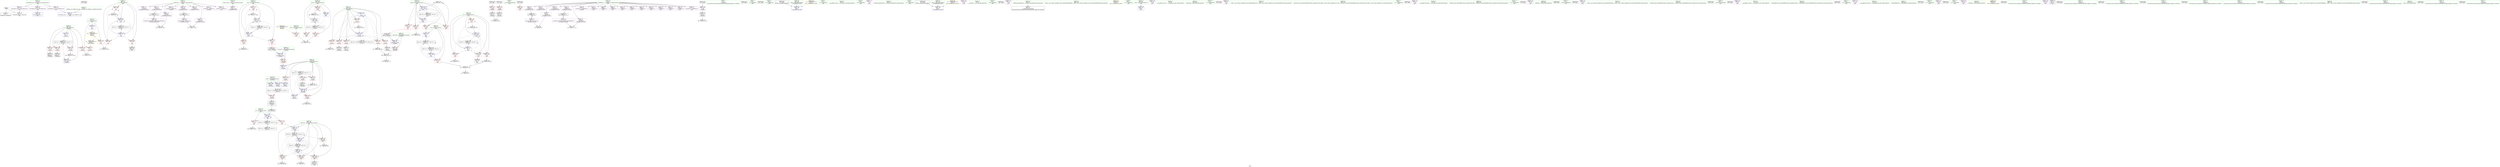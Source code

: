 digraph "SVFG" {
	label="SVFG";

	Node0x56330264d400 [shape=record,color=grey,label="{NodeID: 0\nNullPtr}"];
	Node0x56330264d400 -> Node0x563302670450[style=solid];
	Node0x56330264d400 -> Node0x563302677360[style=solid];
	Node0x5633026ab510 [shape=record,color=black,label="{NodeID: 443\n413 = PHI()\n}"];
	Node0x563302671900 [shape=record,color=blue,label="{NodeID: 194\n165\<--22\ncc\<--\n_Z5checkii\n}"];
	Node0x563302671900 -> Node0x563302695490[style=dashed];
	Node0x56330266ea00 [shape=record,color=purple,label="{NodeID: 111\n142\<--24\n\<--_Z1aB5cxx11\n__cxx_global_array_dtor.3\n}"];
	Node0x56330265ba70 [shape=record,color=green,label="{NodeID: 28\n4\<--6\n_ZStL8__ioinit\<--_ZStL8__ioinit_field_insensitive\nGlob }"];
	Node0x56330265ba70 -> Node0x5633026711b0[style=solid];
	Node0x563302674b00 [shape=record,color=red,label="{NodeID: 139\n252\<--157\n\<--retval\n_Z5checkii\n}"];
	Node0x563302674b00 -> Node0x563302670e70[style=solid];
	Node0x56330266f4d0 [shape=record,color=green,label="{NodeID: 56\n264\<--265\ncases\<--cases_field_insensitive\nmain\n}"];
	Node0x56330266f4d0 -> Node0x563302675c10[style=solid];
	Node0x56330266f4d0 -> Node0x563302675ce0[style=solid];
	Node0x56330266f4d0 -> Node0x563302675db0[style=solid];
	Node0x56330266f4d0 -> Node0x563302672120[style=solid];
	Node0x56330266f4d0 -> Node0x563302679cd0[style=solid];
	Node0x5633026820e0 [shape=record,color=grey,label="{NodeID: 333\n383 = Binary(382, 188, )\n}"];
	Node0x5633026820e0 -> Node0x563302679a60[style=solid];
	Node0x5633026761c0 [shape=record,color=red,label="{NodeID: 167\n366\<--268\n\<--conclusion\nmain\n}"];
	Node0x5633026761c0 -> Node0x5633026838e0[style=solid];
	Node0x563302670da0 [shape=record,color=black,label="{NodeID: 84\n224\<--223\nconv16\<--\n_Z5checkii\n}"];
	Node0x563302670da0 -> Node0x5633026823e0[style=solid];
	Node0x563302661510 [shape=record,color=green,label="{NodeID: 1\n7\<--1\n__dso_handle\<--dummyObj\nGlob }"];
	Node0x5633026ab5e0 [shape=record,color=black,label="{NodeID: 444\n423 = PHI()\n}"];
	Node0x5633026ab5e0 -> Node0x563302676f90[style=solid];
	Node0x5633026719d0 [shape=record,color=blue,label="{NodeID: 195\n167\<--22\ni\<--\n_Z5checkii\n}"];
	Node0x5633026719d0 -> Node0x5633026753f0[style=dashed];
	Node0x5633026719d0 -> Node0x5633026754c0[style=dashed];
	Node0x5633026719d0 -> Node0x563302675590[style=dashed];
	Node0x5633026719d0 -> Node0x563302675660[style=dashed];
	Node0x5633026719d0 -> Node0x563302675730[style=dashed];
	Node0x5633026719d0 -> Node0x563302675800[style=dashed];
	Node0x5633026719d0 -> Node0x5633026719d0[style=dashed];
	Node0x5633026719d0 -> Node0x563302671c40[style=dashed];
	Node0x5633026719d0 -> Node0x56330268e290[style=dashed];
	Node0x56330266ead0 [shape=record,color=purple,label="{NodeID: 112\n143\<--24\n\<--_Z1aB5cxx11\n__cxx_global_array_dtor.3\n}"];
	Node0x56330266ead0 -> Node0x563302680ac0[style=solid];
	Node0x56330265bb40 [shape=record,color=green,label="{NodeID: 29\n8\<--20\n_Z3indB5cxx11\<--_Z3indB5cxx11_field_insensitive\nGlob }"];
	Node0x56330265bb40 -> Node0x563302671280[style=solid];
	Node0x56330265bb40 -> Node0x563302671350[style=solid];
	Node0x56330265bb40 -> Node0x563302671420[style=solid];
	Node0x56330265bb40 -> Node0x5633026714f0[style=solid];
	Node0x56330265bb40 -> Node0x5633026715c0[style=solid];
	Node0x56330265bb40 -> Node0x563302671690[style=solid];
	Node0x56330265bb40 -> Node0x56330266ddd0[style=solid];
	Node0x56330265bb40 -> Node0x56330266dea0[style=solid];
	Node0x56330265bb40 -> Node0x56330266df70[style=solid];
	Node0x56330265bb40 -> Node0x56330266e040[style=solid];
	Node0x56330265bb40 -> Node0x56330266e110[style=solid];
	Node0x56330265bb40 -> Node0x56330266e1e0[style=solid];
	Node0x56330265bb40 -> Node0x56330266e2b0[style=solid];
	Node0x56330265bb40 -> Node0x56330266e380[style=solid];
	Node0x56330265bb40 -> Node0x56330266e450[style=solid];
	Node0x56330265bb40 -> Node0x56330266e520[style=solid];
	Node0x56330265bb40 -> Node0x56330266e5f0[style=solid];
	Node0x56330265bb40 -> Node0x56330266e6c0[style=solid];
	Node0x563302674bd0 [shape=record,color=red,label="{NodeID: 140\n185\<--159\n\<--mask.addr\n_Z5checkii\n}"];
	Node0x563302674bd0 -> Node0x563302681de0[style=solid];
	Node0x56330266f5a0 [shape=record,color=green,label="{NodeID: 57\n266\<--267\ni\<--i_field_insensitive\nmain\n}"];
	Node0x56330266f5a0 -> Node0x563302675e80[style=solid];
	Node0x56330266f5a0 -> Node0x563302675f50[style=solid];
	Node0x56330266f5a0 -> Node0x563302676020[style=solid];
	Node0x56330266f5a0 -> Node0x5633026721f0[style=solid];
	Node0x56330266f5a0 -> Node0x5633026722c0[style=solid];
	Node0x563302682260 [shape=record,color=grey,label="{NodeID: 334\n202 = cmp(201, 203, )\n}"];
	Node0x563302676290 [shape=record,color=red,label="{NodeID: 168\n396\<--268\n\<--conclusion\nmain\n}"];
	Node0x563302676290 -> Node0x563302682560[style=solid];
	Node0x563302670e70 [shape=record,color=black,label="{NodeID: 85\n154\<--252\n_Z5checkii_ret\<--\n_Z5checkii\n|{<s0>25}}"];
	Node0x563302670e70:s0 -> Node0x5633026aafe0[style=solid,color=blue];
	Node0x563302661150 [shape=record,color=green,label="{NodeID: 2\n22\<--1\n\<--dummyObj\nCan only get source location for instruction, argument, global var or function.}"];
	Node0x5633026ab740 [shape=record,color=black,label="{NodeID: 445\n425 = PHI()\n}"];
	Node0x563302671aa0 [shape=record,color=blue,label="{NodeID: 196\n157\<--206\nretval\<--\n_Z5checkii\n}"];
	Node0x563302671aa0 -> Node0x56330268dd90[style=dashed];
	Node0x56330266eba0 [shape=record,color=purple,label="{NodeID: 113\n148\<--24\n\<--_Z1aB5cxx11\n__cxx_global_array_dtor.3\n}"];
	Node0x56330266eba0 -> Node0x563302682ce0[style=solid];
	Node0x56330265bc10 [shape=record,color=green,label="{NodeID: 30\n21\<--23\nn\<--n_field_insensitive\nGlob }"];
	Node0x56330265bc10 -> Node0x563302674960[style=solid];
	Node0x56330265bc10 -> Node0x563302674a30[style=solid];
	Node0x56330265bc10 -> Node0x563302677060[style=solid];
	Node0x563302674ca0 [shape=record,color=red,label="{NodeID: 141\n171\<--161\n\<--start.addr\n_Z5checkii\n}"];
	Node0x563302674ca0 -> Node0x563302671830[style=solid];
	Node0x56330266f670 [shape=record,color=green,label="{NodeID: 58\n268\<--269\nconclusion\<--conclusion_field_insensitive\nmain\n}"];
	Node0x56330266f670 -> Node0x5633026760f0[style=solid];
	Node0x56330266f670 -> Node0x5633026761c0[style=solid];
	Node0x56330266f670 -> Node0x563302676290[style=solid];
	Node0x56330266f670 -> Node0x563302676360[style=solid];
	Node0x56330266f670 -> Node0x563302672390[style=solid];
	Node0x56330266f670 -> Node0x563302679720[style=solid];
	Node0x56330266f670 -> Node0x5633026797f0[style=solid];
	Node0x5633026823e0 [shape=record,color=grey,label="{NodeID: 335\n225 = cmp(216, 224, )\n}"];
	Node0x563302676360 [shape=record,color=red,label="{NodeID: 169\n418\<--268\n\<--conclusion\nmain\n}"];
	Node0x563302676360 -> Node0x563302671010[style=solid];
	Node0x563302670f40 [shape=record,color=black,label="{NodeID: 86\n330\<--329\nidxprom\<--\nmain\n}"];
	Node0x563302659b30 [shape=record,color=green,label="{NodeID: 3\n27\<--1\n.str\<--dummyObj\nGlob }"];
	Node0x5633026ab810 [shape=record,color=black,label="{NodeID: 446\n433 = PHI()\n}"];
	Node0x563302690590 [shape=record,color=black,label="{NodeID: 363\nMR_25V_3 = PHI(MR_25V_4, MR_25V_2, )\npts\{265 \}\n}"];
	Node0x563302690590 -> Node0x563302675c10[style=dashed];
	Node0x563302690590 -> Node0x563302675ce0[style=dashed];
	Node0x563302690590 -> Node0x563302675db0[style=dashed];
	Node0x563302690590 -> Node0x563302679cd0[style=dashed];
	Node0x563302671b70 [shape=record,color=blue,label="{NodeID: 197\n157\<--206\nretval\<--\n_Z5checkii\n}"];
	Node0x563302671b70 -> Node0x56330268dd90[style=dashed];
	Node0x56330266ec70 [shape=record,color=purple,label="{NodeID: 114\n194\<--24\narrayidx\<--_Z1aB5cxx11\n_Z5checkii\n}"];
	Node0x56330265bce0 [shape=record,color=green,label="{NodeID: 31\n24\<--26\n_Z1aB5cxx11\<--_Z1aB5cxx11_field_insensitive\nGlob }"];
	Node0x56330265bce0 -> Node0x56330266e790[style=solid];
	Node0x56330265bce0 -> Node0x56330266e860[style=solid];
	Node0x56330265bce0 -> Node0x56330266e930[style=solid];
	Node0x56330265bce0 -> Node0x56330266ea00[style=solid];
	Node0x56330265bce0 -> Node0x56330266ead0[style=solid];
	Node0x56330265bce0 -> Node0x56330266eba0[style=solid];
	Node0x56330265bce0 -> Node0x56330266ec70[style=solid];
	Node0x56330265bce0 -> Node0x56330266ed40[style=solid];
	Node0x56330265bce0 -> Node0x5633026737c0[style=solid];
	Node0x563302674d70 [shape=record,color=red,label="{NodeID: 142\n217\<--163\n\<--now\n_Z5checkii\n}"];
	Node0x563302674d70 -> Node0x563302670c00[style=solid];
	Node0x56330266f740 [shape=record,color=green,label="{NodeID: 59\n270\<--271\ncm\<--cm_field_insensitive\nmain\n}"];
	Node0x56330266f740 -> Node0x563302676430[style=solid];
	Node0x56330266f740 -> Node0x563302672460[style=solid];
	Node0x56330266f740 -> Node0x5633026798c0[style=solid];
	Node0x563302682560 [shape=record,color=grey,label="{NodeID: 336\n397 = cmp(396, 22, )\n}"];
	Node0x563302676430 [shape=record,color=red,label="{NodeID: 170\n407\<--270\n\<--cm\nmain\n}"];
	Node0x563302676430 -> Node0x5633026814e0[style=solid];
	Node0x563302671010 [shape=record,color=black,label="{NodeID: 87\n419\<--418\nidxprom49\<--\nmain\n}"];
	Node0x563302659bc0 [shape=record,color=green,label="{NodeID: 4\n29\<--1\n.str.4\<--dummyObj\nGlob }"];
	Node0x5633026ab8e0 [shape=record,color=black,label="{NodeID: 447\n103 = PHI()\n0th arg __cxx_global_array_dtor }"];
	Node0x5633026ab8e0 -> Node0x563302677460[style=solid];
	Node0x563302690a90 [shape=record,color=black,label="{NodeID: 364\nMR_27V_2 = PHI(MR_27V_4, MR_27V_1, )\npts\{267 \}\n}"];
	Node0x563302690a90 -> Node0x5633026721f0[style=dashed];
	Node0x563302671c40 [shape=record,color=blue,label="{NodeID: 198\n167\<--232\ni\<--inc\n_Z5checkii\n}"];
	Node0x563302671c40 -> Node0x5633026753f0[style=dashed];
	Node0x563302671c40 -> Node0x5633026754c0[style=dashed];
	Node0x563302671c40 -> Node0x563302675590[style=dashed];
	Node0x563302671c40 -> Node0x563302675660[style=dashed];
	Node0x563302671c40 -> Node0x563302675730[style=dashed];
	Node0x563302671c40 -> Node0x563302675800[style=dashed];
	Node0x563302671c40 -> Node0x5633026719d0[style=dashed];
	Node0x563302671c40 -> Node0x563302671c40[style=dashed];
	Node0x563302671c40 -> Node0x56330268e290[style=dashed];
	Node0x56330266ed40 [shape=record,color=purple,label="{NodeID: 115\n211\<--24\narrayidx8\<--_Z1aB5cxx11\n_Z5checkii\n}"];
	Node0x56330265bdb0 [shape=record,color=green,label="{NodeID: 32\n55\<--59\nllvm.global_ctors\<--llvm.global_ctors_field_insensitive\nGlob }"];
	Node0x56330265bdb0 -> Node0x563302674320[style=solid];
	Node0x56330265bdb0 -> Node0x563302674420[style=solid];
	Node0x56330265bdb0 -> Node0x563302674520[style=solid];
	Node0x563302674e40 [shape=record,color=red,label="{NodeID: 143\n235\<--163\n\<--now\n_Z5checkii\n}"];
	Node0x563302674e40 -> Node0x563302681960[style=solid];
	Node0x56330266f810 [shape=record,color=green,label="{NodeID: 60\n272\<--273\nmask\<--mask_field_insensitive\nmain\n}"];
	Node0x56330266f810 -> Node0x563302676500[style=solid];
	Node0x56330266f810 -> Node0x5633026765d0[style=solid];
	Node0x56330266f810 -> Node0x5633026766a0[style=solid];
	Node0x56330266f810 -> Node0x563302676770[style=solid];
	Node0x56330266f810 -> Node0x563302672530[style=solid];
	Node0x56330266f810 -> Node0x563302679a60[style=solid];
	Node0x5633026826e0 [shape=record,color=grey,label="{NodeID: 337\n405 = cmp(404, 183, )\n}"];
	Node0x563302676500 [shape=record,color=red,label="{NodeID: 171\n344\<--272\n\<--mask\nmain\n}"];
	Node0x563302676500 -> Node0x563302683160[style=solid];
	Node0x5633026710e0 [shape=record,color=black,label="{NodeID: 88\n422\<--421\nconv\<--\nmain\n}"];
	Node0x56330265af60 [shape=record,color=green,label="{NodeID: 5\n31\<--1\n.str.5\<--dummyObj\nGlob }"];
	Node0x5633026aba40 [shape=record,color=black,label="{NodeID: 448\n155 = PHI(359, )\n0th arg _Z5checkii }"];
	Node0x5633026aba40 -> Node0x563302677600[style=solid];
	Node0x563302690f90 [shape=record,color=black,label="{NodeID: 365\nMR_29V_2 = PHI(MR_29V_4, MR_29V_1, )\npts\{269 \}\n}"];
	Node0x563302690f90 -> Node0x563302672390[style=dashed];
	Node0x563302671d10 [shape=record,color=blue,label="{NodeID: 199\n163\<--236\nnow\<--dec\n_Z5checkii\n}"];
	Node0x563302671d10 -> Node0x563302674f10[style=dashed];
	Node0x563302671d10 -> Node0x563302671de0[style=dashed];
	Node0x563302671d10 -> Node0x563302694f90[style=dashed];
	Node0x5633026737c0 [shape=record,color=purple,label="{NodeID: 116\n331\<--24\narrayidx\<--_Z1aB5cxx11\nmain\n}"];
	Node0x56330265beb0 [shape=record,color=green,label="{NodeID: 33\n60\<--61\n__cxx_global_var_init\<--__cxx_global_var_init_field_insensitive\n}"];
	Node0x5633026790a0 [shape=record,color=yellow,style=double,label="{NodeID: 393\n6V_1 = ENCHI(MR_6V_0)\npts\{23 \}\nFun[main]|{|<s1>25}}"];
	Node0x5633026790a0 -> Node0x563302674a30[style=dashed];
	Node0x5633026790a0:s1 -> Node0x563302678a50[style=dashed,color=red];
	Node0x563302674f10 [shape=record,color=red,label="{NodeID: 144\n238\<--163\n\<--now\n_Z5checkii\n}"];
	Node0x563302674f10 -> Node0x563302682e60[style=solid];
	Node0x56330266f8e0 [shape=record,color=green,label="{NodeID: 61\n274\<--275\nstart\<--start_field_insensitive\nmain\n}"];
	Node0x56330266f8e0 -> Node0x563302676840[style=solid];
	Node0x56330266f8e0 -> Node0x563302676910[style=solid];
	Node0x56330266f8e0 -> Node0x5633026769e0[style=solid];
	Node0x56330266f8e0 -> Node0x563302672600[style=solid];
	Node0x56330266f8e0 -> Node0x563302679990[style=solid];
	Node0x563302682860 [shape=record,color=grey,label="{NodeID: 338\n411 = cmp(410, 22, )\n}"];
	Node0x5633026765d0 [shape=record,color=red,label="{NodeID: 172\n359\<--272\n\<--mask\nmain\n|{<s0>25}}"];
	Node0x5633026765d0:s0 -> Node0x5633026aba40[style=solid,color=red];
	Node0x5633026711b0 [shape=record,color=purple,label="{NodeID: 89\n66\<--4\n\<--_ZStL8__ioinit\n__cxx_global_var_init\n}"];
	Node0x56330265aff0 [shape=record,color=green,label="{NodeID: 6\n33\<--1\n.str.6\<--dummyObj\nGlob }"];
	Node0x5633026abbd0 [shape=record,color=black,label="{NodeID: 449\n156 = PHI(360, )\n1st arg _Z5checkii }"];
	Node0x5633026abbd0 -> Node0x563302671760[style=solid];
	Node0x563302691490 [shape=record,color=black,label="{NodeID: 366\nMR_31V_2 = PHI(MR_31V_4, MR_31V_1, )\npts\{271 \}\n}"];
	Node0x563302691490 -> Node0x563302672460[style=dashed];
	Node0x563302671de0 [shape=record,color=blue,label="{NodeID: 200\n163\<--242\nnow\<--\n_Z5checkii\n}"];
	Node0x563302671de0 -> Node0x563302694f90[style=dashed];
	Node0x563302673890 [shape=record,color=purple,label="{NodeID: 117\n282\<--27\n\<--.str\nmain\n}"];
	Node0x56330265bfb0 [shape=record,color=green,label="{NodeID: 34\n64\<--65\n_ZNSt8ios_base4InitC1Ev\<--_ZNSt8ios_base4InitC1Ev_field_insensitive\n}"];
	Node0x563302674fe0 [shape=record,color=red,label="{NodeID: 145\n249\<--163\n\<--now\n_Z5checkii\n}"];
	Node0x563302674fe0 -> Node0x563302671f80[style=solid];
	Node0x56330266f9b0 [shape=record,color=green,label="{NodeID: 62\n276\<--277\nres\<--res_field_insensitive\nmain\n}"];
	Node0x56330266f9b0 -> Node0x563302676ab0[style=solid];
	Node0x56330266f9b0 -> Node0x563302676b80[style=solid];
	Node0x56330266f9b0 -> Node0x5633026726d0[style=solid];
	Node0x5633026829e0 [shape=record,color=grey,label="{NodeID: 339\n320 = cmp(318, 319, )\n}"];
	Node0x5633026766a0 [shape=record,color=red,label="{NodeID: 173\n373\<--272\n\<--mask\nmain\n}"];
	Node0x5633026766a0 -> Node0x5633026798c0[style=solid];
	Node0x563302671280 [shape=record,color=purple,label="{NodeID: 90\n85\<--8\n\<--_Z3indB5cxx11\n__cxx_global_var_init.1\n}"];
	Node0x563302671280 -> Node0x56330227b560[style=solid];
	Node0x56330265a190 [shape=record,color=green,label="{NodeID: 7\n35\<--1\n.str.7\<--dummyObj\nGlob }"];
	Node0x5633026abd10 [shape=record,color=black,label="{NodeID: 450\n138 = PHI()\n0th arg __cxx_global_array_dtor.3 }"];
	Node0x5633026abd10 -> Node0x563302677530[style=solid];
	Node0x563302691990 [shape=record,color=black,label="{NodeID: 367\nMR_33V_2 = PHI(MR_33V_4, MR_33V_1, )\npts\{273 \}\n}"];
	Node0x563302691990 -> Node0x563302672530[style=dashed];
	Node0x563302671eb0 [shape=record,color=blue,label="{NodeID: 201\n165\<--246\ncc\<--inc25\n_Z5checkii\n}"];
	Node0x563302671eb0 -> Node0x563302695490[style=dashed];
	Node0x563302673960 [shape=record,color=purple,label="{NodeID: 118\n287\<--29\n\<--.str.4\nmain\n}"];
	Node0x56330266d470 [shape=record,color=green,label="{NodeID: 35\n70\<--71\n__cxa_atexit\<--__cxa_atexit_field_insensitive\n}"];
	Node0x563302679290 [shape=record,color=yellow,style=double,label="{NodeID: 395\n23V_1 = ENCHI(MR_23V_0)\npts\{263 \}\nFun[main]}"];
	Node0x563302679290 -> Node0x563302675b40[style=dashed];
	Node0x5633026750b0 [shape=record,color=red,label="{NodeID: 146\n175\<--165\n\<--cc\n_Z5checkii\n}"];
	Node0x5633026750b0 -> Node0x563302683ee0[style=solid];
	Node0x56330266fa80 [shape=record,color=green,label="{NodeID: 63\n278\<--279\ni42\<--i42_field_insensitive\nmain\n}"];
	Node0x56330266fa80 -> Node0x563302676c50[style=solid];
	Node0x56330266fa80 -> Node0x563302676d20[style=solid];
	Node0x56330266fa80 -> Node0x563302676df0[style=solid];
	Node0x56330266fa80 -> Node0x563302676ec0[style=solid];
	Node0x56330266fa80 -> Node0x563302679b30[style=solid];
	Node0x56330266fa80 -> Node0x563302679c00[style=solid];
	Node0x563302682b60 [shape=record,color=grey,label="{NodeID: 340\n131 = cmp(127, 130, )\n}"];
	Node0x563302676770 [shape=record,color=red,label="{NodeID: 174\n382\<--272\n\<--mask\nmain\n}"];
	Node0x563302676770 -> Node0x5633026820e0[style=solid];
	Node0x563302671350 [shape=record,color=purple,label="{NodeID: 91\n92\<--8\n\<--_Z3indB5cxx11\n__cxx_global_var_init.1\n}"];
	Node0x56330265a220 [shape=record,color=green,label="{NodeID: 8\n37\<--1\n.str.8\<--dummyObj\nGlob }"];
	Node0x5633026acbc0 [shape=record,color=black,label="{NodeID: 451\n283 = PHI()\n}"];
	Node0x563302691e90 [shape=record,color=black,label="{NodeID: 368\nMR_35V_2 = PHI(MR_35V_3, MR_35V_1, )\npts\{275 \}\n}"];
	Node0x563302691e90 -> Node0x563302672600[style=dashed];
	Node0x563302691e90 -> Node0x563302691e90[style=dashed];
	Node0x563302671f80 [shape=record,color=blue,label="{NodeID: 202\n157\<--249\nretval\<--\n_Z5checkii\n}"];
	Node0x563302671f80 -> Node0x56330268dd90[style=dashed];
	Node0x563302673a30 [shape=record,color=purple,label="{NodeID: 119\n290\<--31\n\<--.str.5\nmain\n}"];
	Node0x56330266d500 [shape=record,color=green,label="{NodeID: 36\n69\<--75\n_ZNSt8ios_base4InitD1Ev\<--_ZNSt8ios_base4InitD1Ev_field_insensitive\n}"];
	Node0x56330266d500 -> Node0x563302670620[style=solid];
	Node0x563302675180 [shape=record,color=red,label="{NodeID: 147\n192\<--165\n\<--cc\n_Z5checkii\n}"];
	Node0x563302675180 -> Node0x563302670720[style=solid];
	Node0x56330266fb50 [shape=record,color=green,label="{NodeID: 64\n284\<--285\n_ZNSt7__cxx1112basic_stringIcSt11char_traitsIcESaIcEEaSEPKc\<--_ZNSt7__cxx1112basic_stringIcSt11char_traitsIcESaIcEEaSEPKc_field_insensitive\n}"];
	Node0x56330269ce90 [shape=record,color=yellow,style=double,label="{NodeID: 424\nRETMU(4V_2)\npts\{140 \}\nFun[__cxx_global_array_dtor.3]}"];
	Node0x563302682ce0 [shape=record,color=grey,label="{NodeID: 341\n149 = cmp(146, 148, )\n}"];
	Node0x563302676840 [shape=record,color=red,label="{NodeID: 175\n355\<--274\n\<--start\nmain\n}"];
	Node0x563302676840 -> Node0x563302683d60[style=solid];
	Node0x563302671420 [shape=record,color=purple,label="{NodeID: 92\n93\<--8\n\<--_Z3indB5cxx11\n__cxx_global_var_init.1\n}"];
	Node0x563302671420 -> Node0x563302683460[style=solid];
	Node0x56330265a2b0 [shape=record,color=green,label="{NodeID: 9\n39\<--1\n.str.9\<--dummyObj\nGlob }"];
	Node0x5633026accc0 [shape=record,color=black,label="{NodeID: 452\n214 = PHI()\n}"];
	Node0x5633026accc0 -> Node0x5633026759a0[style=solid];
	Node0x563302692390 [shape=record,color=black,label="{NodeID: 369\nMR_37V_2 = PHI(MR_37V_3, MR_37V_1, )\npts\{277 \}\n}"];
	Node0x563302692390 -> Node0x563302677ae0[style=dashed];
	Node0x563302672050 [shape=record,color=blue,label="{NodeID: 203\n260\<--22\nretval\<--\nmain\n}"];
	Node0x563302673b00 [shape=record,color=purple,label="{NodeID: 120\n293\<--33\n\<--.str.6\nmain\n}"];
	Node0x56330266d590 [shape=record,color=green,label="{NodeID: 37\n82\<--83\n__cxx_global_var_init.1\<--__cxx_global_var_init.1_field_insensitive\n}"];
	Node0x563302675250 [shape=record,color=red,label="{NodeID: 148\n209\<--165\n\<--cc\n_Z5checkii\n}"];
	Node0x563302675250 -> Node0x563302670990[style=solid];
	Node0x56330266fc50 [shape=record,color=green,label="{NodeID: 65\n314\<--315\n_ZNSirsERi\<--_ZNSirsERi_field_insensitive\n}"];
	Node0x563302682e60 [shape=record,color=grey,label="{NodeID: 342\n239 = cmp(238, 206, )\n}"];
	Node0x563302676910 [shape=record,color=red,label="{NodeID: 176\n360\<--274\n\<--start\nmain\n|{<s0>25}}"];
	Node0x563302676910:s0 -> Node0x5633026abbd0[style=solid,color=red];
	Node0x5633026714f0 [shape=record,color=purple,label="{NodeID: 93\n107\<--8\n\<--_Z3indB5cxx11\n__cxx_global_array_dtor\n}"];
	Node0x56330265a380 [shape=record,color=green,label="{NodeID: 10\n41\<--1\n.str.10\<--dummyObj\nGlob }"];
	Node0x5633026ace20 [shape=record,color=black,label="{NodeID: 453\n322 = PHI()\n}"];
	Node0x563302692890 [shape=record,color=black,label="{NodeID: 370\nMR_39V_2 = PHI(MR_39V_3, MR_39V_1, )\npts\{279 \}\n}"];
	Node0x563302692890 -> Node0x563302679b30[style=dashed];
	Node0x563302692890 -> Node0x563302692890[style=dashed];
	Node0x563302672120 [shape=record,color=blue,label="{NodeID: 204\n264\<--188\ncases\<--\nmain\n}"];
	Node0x563302672120 -> Node0x563302690590[style=dashed];
	Node0x563302673bd0 [shape=record,color=purple,label="{NodeID: 121\n296\<--35\n\<--.str.7\nmain\n}"];
	Node0x56330266d620 [shape=record,color=green,label="{NodeID: 38\n90\<--91\n_ZNSt7__cxx1112basic_stringIcSt11char_traitsIcESaIcEEC1Ev\<--_ZNSt7__cxx1112basic_stringIcSt11char_traitsIcESaIcEEC1Ev_field_insensitive\n}"];
	Node0x563302675320 [shape=record,color=red,label="{NodeID: 149\n245\<--165\n\<--cc\n_Z5checkii\n}"];
	Node0x563302675320 -> Node0x563302681660[style=solid];
	Node0x56330266fd50 [shape=record,color=green,label="{NodeID: 66\n333\<--334\n_ZStrsIcSt11char_traitsIcESaIcEERSt13basic_istreamIT_T0_ES7_RNSt7__cxx1112basic_stringIS4_S5_T1_EE\<--_ZStrsIcSt11char_traitsIcESaIcEERSt13basic_istreamIT_T0_ES7_RNSt7__cxx1112basic_stringIS4_S5_T1_EE_field_insensitive\n}"];
	Node0x5633026a94d0 [shape=record,color=black,label="{NodeID: 426\n197 = PHI()\n}"];
	Node0x5633026a94d0 -> Node0x5633026758d0[style=solid];
	Node0x563302682fe0 [shape=record,color=grey,label="{NodeID: 343\n327 = cmp(325, 326, )\n}"];
	Node0x5633026769e0 [shape=record,color=red,label="{NodeID: 177\n377\<--274\n\<--start\nmain\n}"];
	Node0x5633026769e0 -> Node0x5633026817e0[style=solid];
	Node0x5633026715c0 [shape=record,color=purple,label="{NodeID: 94\n108\<--8\n\<--_Z3indB5cxx11\n__cxx_global_array_dtor\n}"];
	Node0x5633026715c0 -> Node0x56330267ff80[style=solid];
	Node0x563302659d70 [shape=record,color=green,label="{NodeID: 11\n43\<--1\n.str.11\<--dummyObj\nGlob }"];
	Node0x5633026acef0 [shape=record,color=black,label="{NodeID: 454\n332 = PHI()\n}"];
	Node0x5633026721f0 [shape=record,color=blue,label="{NodeID: 205\n266\<--22\ni\<--\nmain\n}"];
	Node0x5633026721f0 -> Node0x563302675e80[style=dashed];
	Node0x5633026721f0 -> Node0x563302675f50[style=dashed];
	Node0x5633026721f0 -> Node0x563302676020[style=dashed];
	Node0x5633026721f0 -> Node0x5633026722c0[style=dashed];
	Node0x5633026721f0 -> Node0x563302690a90[style=dashed];
	Node0x563302673ca0 [shape=record,color=purple,label="{NodeID: 122\n299\<--37\n\<--.str.8\nmain\n}"];
	Node0x56330266d6b0 [shape=record,color=green,label="{NodeID: 39\n97\<--98\n__cxx_global_array_dtor\<--__cxx_global_array_dtor_field_insensitive\n}"];
	Node0x5633026753f0 [shape=record,color=red,label="{NodeID: 150\n181\<--167\n\<--i\n_Z5checkii\n}"];
	Node0x5633026753f0 -> Node0x563302683760[style=solid];
	Node0x56330266fe50 [shape=record,color=green,label="{NodeID: 67\n388\<--389\n_ZStlsISt11char_traitsIcEERSt13basic_ostreamIcT_ES5_PKc\<--_ZStlsISt11char_traitsIcEERSt13basic_ostreamIcT_ES5_PKc_field_insensitive\n}"];
	Node0x5633026aa4b0 [shape=record,color=black,label="{NodeID: 427\n222 = PHI()\n}"];
	Node0x5633026aa4b0 -> Node0x563302675a70[style=solid];
	Node0x563302683160 [shape=record,color=grey,label="{NodeID: 344\n345 = cmp(344, 346, )\n}"];
	Node0x563302676ab0 [shape=record,color=red,label="{NodeID: 178\n363\<--276\n\<--res\nmain\n}"];
	Node0x563302676ab0 -> Node0x563302683a60[style=solid];
	Node0x563302671690 [shape=record,color=purple,label="{NodeID: 95\n115\<--8\n\<--_Z3indB5cxx11\n__cxx_global_array_dtor\n}"];
	Node0x563302671690 -> Node0x5633026835e0[style=solid];
	Node0x563302659e40 [shape=record,color=green,label="{NodeID: 12\n45\<--1\n.str.12\<--dummyObj\nGlob }"];
	Node0x5633026acfc0 [shape=record,color=black,label="{NodeID: 455\n67 = PHI()\n}"];
	Node0x5633026722c0 [shape=record,color=blue,label="{NodeID: 206\n266\<--337\ni\<--inc\nmain\n}"];
	Node0x5633026722c0 -> Node0x563302675e80[style=dashed];
	Node0x5633026722c0 -> Node0x563302675f50[style=dashed];
	Node0x5633026722c0 -> Node0x563302676020[style=dashed];
	Node0x5633026722c0 -> Node0x5633026722c0[style=dashed];
	Node0x5633026722c0 -> Node0x563302690a90[style=dashed];
	Node0x563302673d70 [shape=record,color=purple,label="{NodeID: 123\n302\<--39\n\<--.str.9\nmain\n}"];
	Node0x56330266d740 [shape=record,color=green,label="{NodeID: 40\n104\<--105\n.addr\<--.addr_field_insensitive\n__cxx_global_array_dtor\n}"];
	Node0x56330266d740 -> Node0x563302677460[style=solid];
	Node0x5633026754c0 [shape=record,color=red,label="{NodeID: 151\n186\<--167\n\<--i\n_Z5checkii\n}"];
	Node0x5633026754c0 -> Node0x563302681f60[style=solid];
	Node0x56330266ff50 [shape=record,color=green,label="{NodeID: 68\n392\<--393\n_ZNSolsEi\<--_ZNSolsEi_field_insensitive\n}"];
	Node0x5633026aa5b0 [shape=record,color=black,label="{NodeID: 428\n288 = PHI()\n}"];
	Node0x5633026832e0 [shape=record,color=grey,label="{NodeID: 345\n349 = cmp(348, 350, )\n}"];
	Node0x563302676b80 [shape=record,color=red,label="{NodeID: 179\n371\<--276\n\<--res\nmain\n}"];
	Node0x563302676b80 -> Node0x5633026797f0[style=solid];
	Node0x56330266ddd0 [shape=record,color=purple,label="{NodeID: 96\n219\<--8\narrayidx13\<--_Z3indB5cxx11\n_Z5checkii\n}"];
	Node0x563302659f10 [shape=record,color=green,label="{NodeID: 13\n47\<--1\n_ZSt3cin\<--dummyObj\nGlob }"];
	Node0x5633026ad0c0 [shape=record,color=black,label="{NodeID: 456\n96 = PHI()\n}"];
	Node0x563302672390 [shape=record,color=blue,label="{NodeID: 207\n268\<--206\nconclusion\<--\nmain\n}"];
	Node0x563302672390 -> Node0x5633026760f0[style=dashed];
	Node0x563302672390 -> Node0x563302676290[style=dashed];
	Node0x563302672390 -> Node0x563302676360[style=dashed];
	Node0x563302672390 -> Node0x56330268e790[style=dashed];
	Node0x563302672390 -> Node0x563302690f90[style=dashed];
	Node0x563302673e40 [shape=record,color=purple,label="{NodeID: 124\n305\<--41\n\<--.str.10\nmain\n}"];
	Node0x56330266d7d0 [shape=record,color=green,label="{NodeID: 41\n113\<--114\n_ZNSt7__cxx1112basic_stringIcSt11char_traitsIcESaIcEED1Ev\<--_ZNSt7__cxx1112basic_stringIcSt11char_traitsIcESaIcEED1Ev_field_insensitive\n}"];
	Node0x56330227b560 [shape=record,color=black,label="{NodeID: 318\n87 = PHI(85, 88, )\n}"];
	Node0x56330227b560 -> Node0x563302674620[style=solid];
	Node0x563302675590 [shape=record,color=red,label="{NodeID: 152\n195\<--167\n\<--i\n_Z5checkii\n}"];
	Node0x563302675590 -> Node0x5633026707f0[style=solid];
	Node0x563302670050 [shape=record,color=green,label="{NodeID: 69\n415\<--416\n_ZStlsISt11char_traitsIcEERSt13basic_ostreamIcT_ES5_c\<--_ZStlsISt11char_traitsIcEERSt13basic_ostreamIcT_ES5_c_field_insensitive\n}"];
	Node0x5633026aa680 [shape=record,color=black,label="{NodeID: 429\n291 = PHI()\n}"];
	Node0x563302683460 [shape=record,color=grey,label="{NodeID: 346\n94 = cmp(88, 93, )\n}"];
	Node0x563302676c50 [shape=record,color=red,label="{NodeID: 180\n404\<--278\n\<--i42\nmain\n}"];
	Node0x563302676c50 -> Node0x5633026826e0[style=solid];
	Node0x56330266dea0 [shape=record,color=purple,label="{NodeID: 97\n281\<--8\n\<--_Z3indB5cxx11\nmain\n}"];
	Node0x563302659fe0 [shape=record,color=green,label="{NodeID: 14\n48\<--1\n_ZSt4cout\<--dummyObj\nGlob }"];
	Node0x5633026ad1c0 [shape=record,color=black,label="{NodeID: 457\n133 = PHI()\n}"];
	Node0x563302672460 [shape=record,color=blue,label="{NodeID: 208\n270\<--206\ncm\<--\nmain\n}"];
	Node0x563302672460 -> Node0x563302676430[style=dashed];
	Node0x563302672460 -> Node0x56330268ec90[style=dashed];
	Node0x563302672460 -> Node0x563302691490[style=dashed];
	Node0x563302673f10 [shape=record,color=purple,label="{NodeID: 125\n308\<--43\n\<--.str.11\nmain\n}"];
	Node0x56330266d860 [shape=record,color=green,label="{NodeID: 42\n121\<--122\n__cxx_global_var_init.2\<--__cxx_global_var_init.2_field_insensitive\n}"];
	Node0x56330267ff80 [shape=record,color=black,label="{NodeID: 319\n110 = PHI(108, 111, )\n}"];
	Node0x56330267ff80 -> Node0x5633026746f0[style=solid];
	Node0x563302675660 [shape=record,color=red,label="{NodeID: 153\n212\<--167\n\<--i\n_Z5checkii\n}"];
	Node0x563302675660 -> Node0x563302670a60[style=solid];
	Node0x563302670150 [shape=record,color=green,label="{NodeID: 70\n434\<--435\n_ZSt4endlIcSt11char_traitsIcEERSt13basic_ostreamIT_T0_ES6_\<--_ZSt4endlIcSt11char_traitsIcEERSt13basic_ostreamIT_T0_ES6__field_insensitive\n}"];
	Node0x5633026aa750 [shape=record,color=black,label="{NodeID: 430\n294 = PHI()\n}"];
	Node0x5633026835e0 [shape=record,color=grey,label="{NodeID: 347\n116 = cmp(111, 115, )\n}"];
	Node0x563302676d20 [shape=record,color=red,label="{NodeID: 181\n408\<--278\n\<--i42\nmain\n}"];
	Node0x563302676d20 -> Node0x563302681360[style=solid];
	Node0x56330266df70 [shape=record,color=purple,label="{NodeID: 98\n286\<--8\n\<--_Z3indB5cxx11\nmain\n}"];
	Node0x563302660710 [shape=record,color=green,label="{NodeID: 15\n49\<--1\n.str.13\<--dummyObj\nGlob }"];
	Node0x563302672530 [shape=record,color=blue,label="{NodeID: 209\n272\<--22\nmask\<--\nmain\n}"];
	Node0x563302672530 -> Node0x563302676500[style=dashed];
	Node0x563302672530 -> Node0x5633026765d0[style=dashed];
	Node0x563302672530 -> Node0x5633026766a0[style=dashed];
	Node0x563302672530 -> Node0x563302676770[style=dashed];
	Node0x563302672530 -> Node0x563302679a60[style=dashed];
	Node0x563302672530 -> Node0x563302691990[style=dashed];
	Node0x563302673fe0 [shape=record,color=purple,label="{NodeID: 126\n311\<--45\n\<--.str.12\nmain\n}"];
	Node0x56330266d960 [shape=record,color=green,label="{NodeID: 43\n134\<--135\n__cxx_global_array_dtor.3\<--__cxx_global_array_dtor.3_field_insensitive\n}"];
	Node0x563302680520 [shape=record,color=black,label="{NodeID: 320\n126 = PHI(124, 127, )\n}"];
	Node0x563302680520 -> Node0x5633026747c0[style=solid];
	Node0x563302675730 [shape=record,color=red,label="{NodeID: 154\n220\<--167\n\<--i\n_Z5checkii\n}"];
	Node0x563302675730 -> Node0x563302670cd0[style=solid];
	Node0x563302670250 [shape=record,color=green,label="{NodeID: 71\n436\<--437\n_ZNSolsEPFRSoS_E\<--_ZNSolsEPFRSoS_E_field_insensitive\n}"];
	Node0x5633026aa850 [shape=record,color=black,label="{NodeID: 431\n297 = PHI()\n}"];
	Node0x563302683760 [shape=record,color=grey,label="{NodeID: 348\n182 = cmp(181, 183, )\n}"];
	Node0x563302676df0 [shape=record,color=red,label="{NodeID: 182\n421\<--278\n\<--i42\nmain\n}"];
	Node0x563302676df0 -> Node0x5633026710e0[style=solid];
	Node0x56330266e040 [shape=record,color=purple,label="{NodeID: 99\n289\<--8\n\<--_Z3indB5cxx11\nmain\n}"];
	Node0x5633026607e0 [shape=record,color=green,label="{NodeID: 16\n51\<--1\n.str.14\<--dummyObj\nGlob }"];
	Node0x563302672600 [shape=record,color=blue,label="{NodeID: 210\n274\<--22\nstart\<--\nmain\n}"];
	Node0x563302672600 -> Node0x563302676840[style=dashed];
	Node0x563302672600 -> Node0x563302676910[style=dashed];
	Node0x563302672600 -> Node0x5633026769e0[style=dashed];
	Node0x563302672600 -> Node0x563302672600[style=dashed];
	Node0x563302672600 -> Node0x563302679990[style=dashed];
	Node0x563302672600 -> Node0x563302691e90[style=dashed];
	Node0x5633026740b0 [shape=record,color=purple,label="{NodeID: 127\n386\<--49\n\<--.str.13\nmain\n}"];
	Node0x56330266da60 [shape=record,color=green,label="{NodeID: 44\n139\<--140\n.addr\<--.addr_field_insensitive\n__cxx_global_array_dtor.3\n}"];
	Node0x56330266da60 -> Node0x563302677530[style=solid];
	Node0x56330269b240 [shape=record,color=yellow,style=double,label="{NodeID: 404\n4V_1 = ENCHI(MR_4V_0)\npts\{140 \}\nFun[__cxx_global_array_dtor.3]}"];
	Node0x56330269b240 -> Node0x563302677530[style=dashed];
	Node0x563302680ac0 [shape=record,color=black,label="{NodeID: 321\n145 = PHI(143, 146, )\n}"];
	Node0x563302680ac0 -> Node0x563302674890[style=solid];
	Node0x563302675800 [shape=record,color=red,label="{NodeID: 155\n231\<--167\n\<--i\n_Z5checkii\n}"];
	Node0x563302675800 -> Node0x5633026811e0[style=solid];
	Node0x563302670350 [shape=record,color=green,label="{NodeID: 72\n57\<--467\n_GLOBAL__sub_I_MRain_0_0.cpp\<--_GLOBAL__sub_I_MRain_0_0.cpp_field_insensitive\n}"];
	Node0x563302670350 -> Node0x563302677260[style=solid];
	Node0x5633026aa950 [shape=record,color=black,label="{NodeID: 432\n300 = PHI()\n}"];
	Node0x5633026838e0 [shape=record,color=grey,label="{NodeID: 349\n367 = cmp(366, 206, )\n}"];
	Node0x563302676ec0 [shape=record,color=red,label="{NodeID: 183\n428\<--278\n\<--i42\nmain\n}"];
	Node0x563302676ec0 -> Node0x563302681060[style=solid];
	Node0x56330266e110 [shape=record,color=purple,label="{NodeID: 100\n292\<--8\n\<--_Z3indB5cxx11\nmain\n}"];
	Node0x5633026608b0 [shape=record,color=green,label="{NodeID: 17\n53\<--1\n.str.15\<--dummyObj\nGlob }"];
	Node0x563302694f90 [shape=record,color=black,label="{NodeID: 377\nMR_14V_3 = PHI(MR_14V_6, MR_14V_2, )\npts\{164 \}\n}"];
	Node0x563302694f90 -> Node0x563302674d70[style=dashed];
	Node0x563302694f90 -> Node0x563302674e40[style=dashed];
	Node0x563302694f90 -> Node0x563302674fe0[style=dashed];
	Node0x563302694f90 -> Node0x563302671d10[style=dashed];
	Node0x5633026726d0 [shape=record,color=blue,label="{NodeID: 211\n276\<--361\nres\<--call23\nmain\n}"];
	Node0x5633026726d0 -> Node0x563302676ab0[style=dashed];
	Node0x5633026726d0 -> Node0x563302676b80[style=dashed];
	Node0x5633026726d0 -> Node0x5633026726d0[style=dashed];
	Node0x5633026726d0 -> Node0x563302677ae0[style=dashed];
	Node0x563302674180 [shape=record,color=purple,label="{NodeID: 128\n394\<--51\n\<--.str.14\nmain\n}"];
	Node0x56330266db30 [shape=record,color=green,label="{NodeID: 45\n152\<--153\n_Z5checkii\<--_Z5checkii_field_insensitive\n}"];
	Node0x56330269b350 [shape=record,color=yellow,style=double,label="{NodeID: 405\nRETMU(2V_2)\npts\{105 \}\nFun[__cxx_global_array_dtor]}"];
	Node0x563302681060 [shape=record,color=grey,label="{NodeID: 322\n429 = Binary(428, 188, )\n}"];
	Node0x563302681060 -> Node0x563302679c00[style=solid];
	Node0x5633026758d0 [shape=record,color=red,label="{NodeID: 156\n200\<--197\n\<--call\n_Z5checkii\n}"];
	Node0x5633026758d0 -> Node0x5633026708c0[style=solid];
	Node0x563302670450 [shape=record,color=black,label="{NodeID: 73\n2\<--3\ndummyVal\<--dummyVal\n}"];
	Node0x5633026aaa50 [shape=record,color=black,label="{NodeID: 433\n303 = PHI()\n}"];
	Node0x563302683a60 [shape=record,color=grey,label="{NodeID: 350\n364 = cmp(363, 206, )\n}"];
	Node0x563302676f90 [shape=record,color=red,label="{NodeID: 184\n424\<--423\n\<--call51\nmain\n}"];
	Node0x56330266e1e0 [shape=record,color=purple,label="{NodeID: 101\n295\<--8\n\<--_Z3indB5cxx11\nmain\n}"];
	Node0x563302660980 [shape=record,color=green,label="{NodeID: 18\n56\<--1\n\<--dummyObj\nCan only get source location for instruction, argument, global var or function.}"];
	Node0x563302695490 [shape=record,color=black,label="{NodeID: 378\nMR_16V_3 = PHI(MR_16V_4, MR_16V_2, )\npts\{166 \}\n}"];
	Node0x563302695490 -> Node0x5633026750b0[style=dashed];
	Node0x563302695490 -> Node0x563302675180[style=dashed];
	Node0x563302695490 -> Node0x563302675250[style=dashed];
	Node0x563302695490 -> Node0x563302675320[style=dashed];
	Node0x563302695490 -> Node0x563302671eb0[style=dashed];
	Node0x563302679720 [shape=record,color=blue,label="{NodeID: 212\n268\<--350\nconclusion\<--\nmain\n}"];
	Node0x563302679720 -> Node0x5633026760f0[style=dashed];
	Node0x563302679720 -> Node0x563302676290[style=dashed];
	Node0x563302679720 -> Node0x563302676360[style=dashed];
	Node0x563302679720 -> Node0x56330268e790[style=dashed];
	Node0x563302679720 -> Node0x563302690f90[style=dashed];
	Node0x563302674250 [shape=record,color=purple,label="{NodeID: 129\n399\<--53\n\<--.str.15\nmain\n}"];
	Node0x56330266dc30 [shape=record,color=green,label="{NodeID: 46\n157\<--158\nretval\<--retval_field_insensitive\n_Z5checkii\n}"];
	Node0x56330266dc30 -> Node0x563302674b00[style=solid];
	Node0x56330266dc30 -> Node0x563302671aa0[style=solid];
	Node0x56330266dc30 -> Node0x563302671b70[style=solid];
	Node0x56330266dc30 -> Node0x563302671f80[style=solid];
	Node0x5633026811e0 [shape=record,color=grey,label="{NodeID: 323\n232 = Binary(231, 188, )\n}"];
	Node0x5633026811e0 -> Node0x563302671c40[style=solid];
	Node0x5633026759a0 [shape=record,color=red,label="{NodeID: 157\n215\<--214\n\<--call10\n_Z5checkii\n}"];
	Node0x5633026759a0 -> Node0x563302670b30[style=solid];
	Node0x563302670550 [shape=record,color=black,label="{NodeID: 74\n259\<--22\nmain_ret\<--\nmain\n}"];
	Node0x5633026aab50 [shape=record,color=black,label="{NodeID: 434\n306 = PHI()\n}"];
	Node0x563302683be0 [shape=record,color=grey,label="{NodeID: 351\n190 = cmp(189, 22, )\n}"];
	Node0x563302677060 [shape=record,color=blue,label="{NodeID: 185\n21\<--22\nn\<--\nGlob }"];
	Node0x563302677060 -> Node0x5633026790a0[style=dashed];
	Node0x56330266e2b0 [shape=record,color=purple,label="{NodeID: 102\n298\<--8\n\<--_Z3indB5cxx11\nmain\n}"];
	Node0x563302660a50 [shape=record,color=green,label="{NodeID: 19\n183\<--1\n\<--dummyObj\nCan only get source location for instruction, argument, global var or function.}"];
	Node0x5633026797f0 [shape=record,color=blue,label="{NodeID: 213\n268\<--371\nconclusion\<--\nmain\n}"];
	Node0x5633026797f0 -> Node0x56330268e790[style=dashed];
	Node0x563302674320 [shape=record,color=purple,label="{NodeID: 130\n473\<--55\nllvm.global_ctors_0\<--llvm.global_ctors\nGlob }"];
	Node0x563302674320 -> Node0x563302677160[style=solid];
	Node0x56330266dd00 [shape=record,color=green,label="{NodeID: 47\n159\<--160\nmask.addr\<--mask.addr_field_insensitive\n_Z5checkii\n}"];
	Node0x56330266dd00 -> Node0x563302674bd0[style=solid];
	Node0x56330266dd00 -> Node0x563302677600[style=solid];
	Node0x563302681360 [shape=record,color=grey,label="{NodeID: 324\n409 = Binary(188, 408, )\n}"];
	Node0x563302681360 -> Node0x5633026814e0[style=solid];
	Node0x563302675a70 [shape=record,color=red,label="{NodeID: 158\n223\<--222\n\<--call15\n_Z5checkii\n}"];
	Node0x563302675a70 -> Node0x563302670da0[style=solid];
	Node0x563302670620 [shape=record,color=black,label="{NodeID: 75\n68\<--69\n\<--_ZNSt8ios_base4InitD1Ev\nCan only get source location for instruction, argument, global var or function.}"];
	Node0x5633026aace0 [shape=record,color=black,label="{NodeID: 435\n309 = PHI()\n}"];
	Node0x563302683d60 [shape=record,color=grey,label="{NodeID: 352\n356 = cmp(355, 357, )\n}"];
	Node0x563302677160 [shape=record,color=blue,label="{NodeID: 186\n473\<--56\nllvm.global_ctors_0\<--\nGlob }"];
	Node0x56330266e380 [shape=record,color=purple,label="{NodeID: 103\n301\<--8\n\<--_Z3indB5cxx11\nmain\n}"];
	Node0x563302660b20 [shape=record,color=green,label="{NodeID: 20\n188\<--1\n\<--dummyObj\nCan only get source location for instruction, argument, global var or function.}"];
	Node0x5633026798c0 [shape=record,color=blue,label="{NodeID: 214\n270\<--373\ncm\<--\nmain\n}"];
	Node0x5633026798c0 -> Node0x56330268ec90[style=dashed];
	Node0x563302674420 [shape=record,color=purple,label="{NodeID: 131\n474\<--55\nllvm.global_ctors_1\<--llvm.global_ctors\nGlob }"];
	Node0x563302674420 -> Node0x563302677260[style=solid];
	Node0x56330266edf0 [shape=record,color=green,label="{NodeID: 48\n161\<--162\nstart.addr\<--start.addr_field_insensitive\n_Z5checkii\n}"];
	Node0x56330266edf0 -> Node0x563302674ca0[style=solid];
	Node0x56330266edf0 -> Node0x563302671760[style=solid];
	Node0x5633026814e0 [shape=record,color=grey,label="{NodeID: 325\n410 = Binary(407, 409, )\n}"];
	Node0x5633026814e0 -> Node0x563302682860[style=solid];
	Node0x563302675b40 [shape=record,color=red,label="{NodeID: 159\n319\<--262\n\<--tests\nmain\n}"];
	Node0x563302675b40 -> Node0x5633026829e0[style=solid];
	Node0x563302670720 [shape=record,color=black,label="{NodeID: 76\n193\<--192\nidxprom\<--\n_Z5checkii\n}"];
	Node0x5633026aade0 [shape=record,color=black,label="{NodeID: 436\n312 = PHI()\n}"];
	Node0x563302683ee0 [shape=record,color=grey,label="{NodeID: 353\n177 = cmp(175, 176, )\n}"];
	Node0x563302677260 [shape=record,color=blue,label="{NodeID: 187\n474\<--57\nllvm.global_ctors_1\<--_GLOBAL__sub_I_MRain_0_0.cpp\nGlob }"];
	Node0x56330266e450 [shape=record,color=purple,label="{NodeID: 104\n304\<--8\n\<--_Z3indB5cxx11\nmain\n}"];
	Node0x563302660bf0 [shape=record,color=green,label="{NodeID: 21\n203\<--1\n\<--dummyObj\nCan only get source location for instruction, argument, global var or function.}"];
	Node0x563302679990 [shape=record,color=blue,label="{NodeID: 215\n274\<--378\nstart\<--inc31\nmain\n}"];
	Node0x563302679990 -> Node0x563302676840[style=dashed];
	Node0x563302679990 -> Node0x563302676910[style=dashed];
	Node0x563302679990 -> Node0x5633026769e0[style=dashed];
	Node0x563302679990 -> Node0x563302672600[style=dashed];
	Node0x563302679990 -> Node0x563302679990[style=dashed];
	Node0x563302679990 -> Node0x563302691e90[style=dashed];
	Node0x563302674520 [shape=record,color=purple,label="{NodeID: 132\n475\<--55\nllvm.global_ctors_2\<--llvm.global_ctors\nGlob }"];
	Node0x563302674520 -> Node0x563302677360[style=solid];
	Node0x56330266eec0 [shape=record,color=green,label="{NodeID: 49\n163\<--164\nnow\<--now_field_insensitive\n_Z5checkii\n}"];
	Node0x56330266eec0 -> Node0x563302674d70[style=solid];
	Node0x56330266eec0 -> Node0x563302674e40[style=solid];
	Node0x56330266eec0 -> Node0x563302674f10[style=solid];
	Node0x56330266eec0 -> Node0x563302674fe0[style=solid];
	Node0x56330266eec0 -> Node0x563302671830[style=solid];
	Node0x56330266eec0 -> Node0x563302671d10[style=solid];
	Node0x56330266eec0 -> Node0x563302671de0[style=solid];
	Node0x563302681660 [shape=record,color=grey,label="{NodeID: 326\n246 = Binary(245, 188, )\n}"];
	Node0x563302681660 -> Node0x563302671eb0[style=solid];
	Node0x563302675c10 [shape=record,color=red,label="{NodeID: 160\n318\<--264\n\<--cases\nmain\n}"];
	Node0x563302675c10 -> Node0x5633026829e0[style=solid];
	Node0x5633026707f0 [shape=record,color=black,label="{NodeID: 77\n196\<--195\nconv\<--\n_Z5checkii\n}"];
	Node0x5633026aaee0 [shape=record,color=black,label="{NodeID: 437\n313 = PHI()\n}"];
	Node0x563302677360 [shape=record,color=blue, style = dotted,label="{NodeID: 188\n475\<--3\nllvm.global_ctors_2\<--dummyVal\nGlob }"];
	Node0x56330266e520 [shape=record,color=purple,label="{NodeID: 105\n307\<--8\n\<--_Z3indB5cxx11\nmain\n}"];
	Node0x56330265b590 [shape=record,color=green,label="{NodeID: 22\n206\<--1\n\<--dummyObj\nCan only get source location for instruction, argument, global var or function.}"];
	Node0x563302679a60 [shape=record,color=blue,label="{NodeID: 216\n272\<--383\nmask\<--inc34\nmain\n}"];
	Node0x563302679a60 -> Node0x563302676500[style=dashed];
	Node0x563302679a60 -> Node0x5633026765d0[style=dashed];
	Node0x563302679a60 -> Node0x5633026766a0[style=dashed];
	Node0x563302679a60 -> Node0x563302676770[style=dashed];
	Node0x563302679a60 -> Node0x563302679a60[style=dashed];
	Node0x563302679a60 -> Node0x563302691990[style=dashed];
	Node0x563302674620 [shape=record,color=purple,label="{NodeID: 133\n88\<--87\narrayctor.next\<--arrayctor.cur\n__cxx_global_var_init.1\n}"];
	Node0x563302674620 -> Node0x56330227b560[style=solid];
	Node0x563302674620 -> Node0x563302683460[style=solid];
	Node0x56330266ef90 [shape=record,color=green,label="{NodeID: 50\n165\<--166\ncc\<--cc_field_insensitive\n_Z5checkii\n}"];
	Node0x56330266ef90 -> Node0x5633026750b0[style=solid];
	Node0x56330266ef90 -> Node0x563302675180[style=solid];
	Node0x56330266ef90 -> Node0x563302675250[style=solid];
	Node0x56330266ef90 -> Node0x563302675320[style=solid];
	Node0x56330266ef90 -> Node0x563302671900[style=solid];
	Node0x56330266ef90 -> Node0x563302671eb0[style=solid];
	Node0x5633026817e0 [shape=record,color=grey,label="{NodeID: 327\n378 = Binary(377, 188, )\n}"];
	Node0x5633026817e0 -> Node0x563302679990[style=solid];
	Node0x563302675ce0 [shape=record,color=red,label="{NodeID: 161\n390\<--264\n\<--cases\nmain\n}"];
	Node0x5633026708c0 [shape=record,color=black,label="{NodeID: 78\n201\<--200\nconv4\<--\n_Z5checkii\n}"];
	Node0x5633026708c0 -> Node0x563302682260[style=solid];
	Node0x5633026aafe0 [shape=record,color=black,label="{NodeID: 438\n361 = PHI(154, )\n}"];
	Node0x5633026aafe0 -> Node0x5633026726d0[style=solid];
	Node0x56330268dd90 [shape=record,color=black,label="{NodeID: 355\nMR_8V_4 = PHI(MR_8V_5, MR_8V_2, MR_8V_3, )\npts\{158 \}\n}"];
	Node0x56330268dd90 -> Node0x563302674b00[style=dashed];
	Node0x563302677460 [shape=record,color=blue,label="{NodeID: 189\n104\<--103\n.addr\<--\n__cxx_global_array_dtor\n}"];
	Node0x56330266e5f0 [shape=record,color=purple,label="{NodeID: 106\n310\<--8\n\<--_Z3indB5cxx11\nmain\n}"];
	Node0x56330265b660 [shape=record,color=green,label="{NodeID: 23\n242\<--1\n\<--dummyObj\nCan only get source location for instruction, argument, global var or function.}"];
	Node0x563302679b30 [shape=record,color=blue,label="{NodeID: 217\n278\<--22\ni42\<--\nmain\n}"];
	Node0x563302679b30 -> Node0x563302676c50[style=dashed];
	Node0x563302679b30 -> Node0x563302676d20[style=dashed];
	Node0x563302679b30 -> Node0x563302676df0[style=dashed];
	Node0x563302679b30 -> Node0x563302676ec0[style=dashed];
	Node0x563302679b30 -> Node0x563302679c00[style=dashed];
	Node0x563302679b30 -> Node0x563302692890[style=dashed];
	Node0x5633026746f0 [shape=record,color=purple,label="{NodeID: 134\n111\<--110\narraydestroy.element\<--arraydestroy.elementPast\n__cxx_global_array_dtor\n}"];
	Node0x5633026746f0 -> Node0x56330267ff80[style=solid];
	Node0x5633026746f0 -> Node0x5633026835e0[style=solid];
	Node0x56330266f060 [shape=record,color=green,label="{NodeID: 51\n167\<--168\ni\<--i_field_insensitive\n_Z5checkii\n}"];
	Node0x56330266f060 -> Node0x5633026753f0[style=solid];
	Node0x56330266f060 -> Node0x5633026754c0[style=solid];
	Node0x56330266f060 -> Node0x563302675590[style=solid];
	Node0x56330266f060 -> Node0x563302675660[style=solid];
	Node0x56330266f060 -> Node0x563302675730[style=solid];
	Node0x56330266f060 -> Node0x563302675800[style=solid];
	Node0x56330266f060 -> Node0x5633026719d0[style=solid];
	Node0x56330266f060 -> Node0x563302671c40[style=solid];
	Node0x563302681960 [shape=record,color=grey,label="{NodeID: 328\n236 = Binary(235, 206, )\n}"];
	Node0x563302681960 -> Node0x563302671d10[style=solid];
	Node0x563302675db0 [shape=record,color=red,label="{NodeID: 162\n439\<--264\n\<--cases\nmain\n}"];
	Node0x563302675db0 -> Node0x563302681ae0[style=solid];
	Node0x563302670990 [shape=record,color=black,label="{NodeID: 79\n210\<--209\nidxprom7\<--\n_Z5checkii\n}"];
	Node0x5633026ab1d0 [shape=record,color=black,label="{NodeID: 439\n387 = PHI()\n}"];
	Node0x56330268e290 [shape=record,color=black,label="{NodeID: 356\nMR_18V_6 = PHI(MR_18V_2, MR_18V_4, MR_18V_4, )\npts\{168 \}\n}"];
	Node0x563302677530 [shape=record,color=blue,label="{NodeID: 190\n139\<--138\n.addr\<--\n__cxx_global_array_dtor.3\n}"];
	Node0x56330266e6c0 [shape=record,color=purple,label="{NodeID: 107\n420\<--8\narrayidx50\<--_Z3indB5cxx11\nmain\n}"];
	Node0x56330265b730 [shape=record,color=green,label="{NodeID: 24\n346\<--1\n\<--dummyObj\nCan only get source location for instruction, argument, global var or function.}"];
	Node0x563302677ae0 [shape=record,color=black,label="{NodeID: 384\nMR_37V_3 = PHI(MR_37V_6, MR_37V_2, )\npts\{277 \}\n}"];
	Node0x563302677ae0 -> Node0x5633026726d0[style=dashed];
	Node0x563302677ae0 -> Node0x563302692390[style=dashed];
	Node0x563302677ae0 -> Node0x563302677ae0[style=dashed];
	Node0x563302679c00 [shape=record,color=blue,label="{NodeID: 218\n278\<--429\ni42\<--inc55\nmain\n}"];
	Node0x563302679c00 -> Node0x563302676c50[style=dashed];
	Node0x563302679c00 -> Node0x563302676d20[style=dashed];
	Node0x563302679c00 -> Node0x563302676df0[style=dashed];
	Node0x563302679c00 -> Node0x563302676ec0[style=dashed];
	Node0x563302679c00 -> Node0x563302679c00[style=dashed];
	Node0x563302679c00 -> Node0x563302692890[style=dashed];
	Node0x5633026747c0 [shape=record,color=purple,label="{NodeID: 135\n127\<--126\narrayctor.next\<--arrayctor.cur\n__cxx_global_var_init.2\n}"];
	Node0x5633026747c0 -> Node0x563302680520[style=solid];
	Node0x5633026747c0 -> Node0x563302682b60[style=solid];
	Node0x56330266f130 [shape=record,color=green,label="{NodeID: 52\n198\<--199\n_ZNSt7__cxx1112basic_stringIcSt11char_traitsIcESaIcEEixEm\<--_ZNSt7__cxx1112basic_stringIcSt11char_traitsIcESaIcEEixEm_field_insensitive\n}"];
	Node0x563302681ae0 [shape=record,color=grey,label="{NodeID: 329\n440 = Binary(439, 188, )\n}"];
	Node0x563302681ae0 -> Node0x563302679cd0[style=solid];
	Node0x563302675e80 [shape=record,color=red,label="{NodeID: 163\n325\<--266\n\<--i\nmain\n}"];
	Node0x563302675e80 -> Node0x563302682fe0[style=solid];
	Node0x563302670a60 [shape=record,color=black,label="{NodeID: 80\n213\<--212\nconv9\<--\n_Z5checkii\n}"];
	Node0x5633026ab2a0 [shape=record,color=black,label="{NodeID: 440\n391 = PHI()\n}"];
	Node0x56330268e790 [shape=record,color=black,label="{NodeID: 357\nMR_29V_5 = PHI(MR_29V_8, MR_29V_4, )\npts\{269 \}\n}"];
	Node0x56330268e790 -> Node0x5633026760f0[style=dashed];
	Node0x56330268e790 -> Node0x5633026761c0[style=dashed];
	Node0x56330268e790 -> Node0x563302676290[style=dashed];
	Node0x56330268e790 -> Node0x563302676360[style=dashed];
	Node0x56330268e790 -> Node0x563302679720[style=dashed];
	Node0x56330268e790 -> Node0x5633026797f0[style=dashed];
	Node0x56330268e790 -> Node0x56330268e790[style=dashed];
	Node0x56330268e790 -> Node0x563302690f90[style=dashed];
	Node0x563302677600 [shape=record,color=blue,label="{NodeID: 191\n159\<--155\nmask.addr\<--mask\n_Z5checkii\n}"];
	Node0x563302677600 -> Node0x563302674bd0[style=dashed];
	Node0x56330266e790 [shape=record,color=purple,label="{NodeID: 108\n124\<--24\n\<--_Z1aB5cxx11\n__cxx_global_var_init.2\n}"];
	Node0x56330266e790 -> Node0x563302680520[style=solid];
	Node0x56330265b800 [shape=record,color=green,label="{NodeID: 25\n350\<--1\n\<--dummyObj\nCan only get source location for instruction, argument, global var or function.}"];
	Node0x5633024640e0 [shape=record,color=yellow,style=double,label="{NodeID: 385\n2V_1 = ENCHI(MR_2V_0)\npts\{105 \}\nFun[__cxx_global_array_dtor]}"];
	Node0x5633024640e0 -> Node0x563302677460[style=dashed];
	Node0x563302679cd0 [shape=record,color=blue,label="{NodeID: 219\n264\<--440\ncases\<--inc60\nmain\n}"];
	Node0x563302679cd0 -> Node0x563302690590[style=dashed];
	Node0x563302674890 [shape=record,color=purple,label="{NodeID: 136\n146\<--145\narraydestroy.element\<--arraydestroy.elementPast\n__cxx_global_array_dtor.3\n}"];
	Node0x563302674890 -> Node0x563302680ac0[style=solid];
	Node0x563302674890 -> Node0x563302682ce0[style=solid];
	Node0x56330266f230 [shape=record,color=green,label="{NodeID: 53\n257\<--258\nmain\<--main_field_insensitive\n}"];
	Node0x563302681c60 [shape=record,color=grey,label="{NodeID: 330\n337 = Binary(336, 188, )\n}"];
	Node0x563302681c60 -> Node0x5633026722c0[style=solid];
	Node0x563302675f50 [shape=record,color=red,label="{NodeID: 164\n329\<--266\n\<--i\nmain\n}"];
	Node0x563302675f50 -> Node0x563302670f40[style=solid];
	Node0x563302670b30 [shape=record,color=black,label="{NodeID: 81\n216\<--215\nconv11\<--\n_Z5checkii\n}"];
	Node0x563302670b30 -> Node0x5633026823e0[style=solid];
	Node0x5633026ab370 [shape=record,color=black,label="{NodeID: 441\n395 = PHI()\n}"];
	Node0x56330268ec90 [shape=record,color=black,label="{NodeID: 358\nMR_31V_5 = PHI(MR_31V_7, MR_31V_4, )\npts\{271 \}\n}"];
	Node0x56330268ec90 -> Node0x563302676430[style=dashed];
	Node0x56330268ec90 -> Node0x5633026798c0[style=dashed];
	Node0x56330268ec90 -> Node0x56330268ec90[style=dashed];
	Node0x56330268ec90 -> Node0x563302691490[style=dashed];
	Node0x563302671760 [shape=record,color=blue,label="{NodeID: 192\n161\<--156\nstart.addr\<--start\n_Z5checkii\n}"];
	Node0x563302671760 -> Node0x563302674ca0[style=dashed];
	Node0x56330266e860 [shape=record,color=purple,label="{NodeID: 109\n129\<--24\n\<--_Z1aB5cxx11\n__cxx_global_var_init.2\n}"];
	Node0x56330265b8d0 [shape=record,color=green,label="{NodeID: 26\n357\<--1\n\<--dummyObj\nCan only get source location for instruction, argument, global var or function.}"];
	Node0x563302678a50 [shape=record,color=yellow,style=double,label="{NodeID: 386\n6V_1 = ENCHI(MR_6V_0)\npts\{23 \}\nFun[_Z5checkii]}"];
	Node0x563302678a50 -> Node0x563302674960[style=dashed];
	Node0x563302674960 [shape=record,color=red,label="{NodeID: 137\n176\<--21\n\<--n\n_Z5checkii\n}"];
	Node0x563302674960 -> Node0x563302683ee0[style=solid];
	Node0x56330266f330 [shape=record,color=green,label="{NodeID: 54\n260\<--261\nretval\<--retval_field_insensitive\nmain\n}"];
	Node0x56330266f330 -> Node0x563302672050[style=solid];
	Node0x563302681de0 [shape=record,color=grey,label="{NodeID: 331\n189 = Binary(185, 187, )\n}"];
	Node0x563302681de0 -> Node0x563302683be0[style=solid];
	Node0x563302676020 [shape=record,color=red,label="{NodeID: 165\n336\<--266\n\<--i\nmain\n}"];
	Node0x563302676020 -> Node0x563302681c60[style=solid];
	Node0x563302670c00 [shape=record,color=black,label="{NodeID: 82\n218\<--217\nidxprom12\<--\n_Z5checkii\n}"];
	Node0x5633026ab440 [shape=record,color=black,label="{NodeID: 442\n400 = PHI()\n}"];
	Node0x563302671830 [shape=record,color=blue,label="{NodeID: 193\n163\<--171\nnow\<--\n_Z5checkii\n}"];
	Node0x563302671830 -> Node0x563302694f90[style=dashed];
	Node0x56330266e930 [shape=record,color=purple,label="{NodeID: 110\n130\<--24\n\<--_Z1aB5cxx11\n__cxx_global_var_init.2\n}"];
	Node0x56330266e930 -> Node0x563302682b60[style=solid];
	Node0x56330265b9a0 [shape=record,color=green,label="{NodeID: 27\n414\<--1\n\<--dummyObj\nCan only get source location for instruction, argument, global var or function.}"];
	Node0x563302674a30 [shape=record,color=red,label="{NodeID: 138\n326\<--21\n\<--n\nmain\n}"];
	Node0x563302674a30 -> Node0x563302682fe0[style=solid];
	Node0x56330266f400 [shape=record,color=green,label="{NodeID: 55\n262\<--263\ntests\<--tests_field_insensitive\nmain\n}"];
	Node0x56330266f400 -> Node0x563302675b40[style=solid];
	Node0x563302681f60 [shape=record,color=grey,label="{NodeID: 332\n187 = Binary(188, 186, )\n}"];
	Node0x563302681f60 -> Node0x563302681de0[style=solid];
	Node0x5633026760f0 [shape=record,color=red,label="{NodeID: 166\n348\<--268\n\<--conclusion\nmain\n}"];
	Node0x5633026760f0 -> Node0x5633026832e0[style=solid];
	Node0x563302670cd0 [shape=record,color=black,label="{NodeID: 83\n221\<--220\nconv14\<--\n_Z5checkii\n}"];
}
